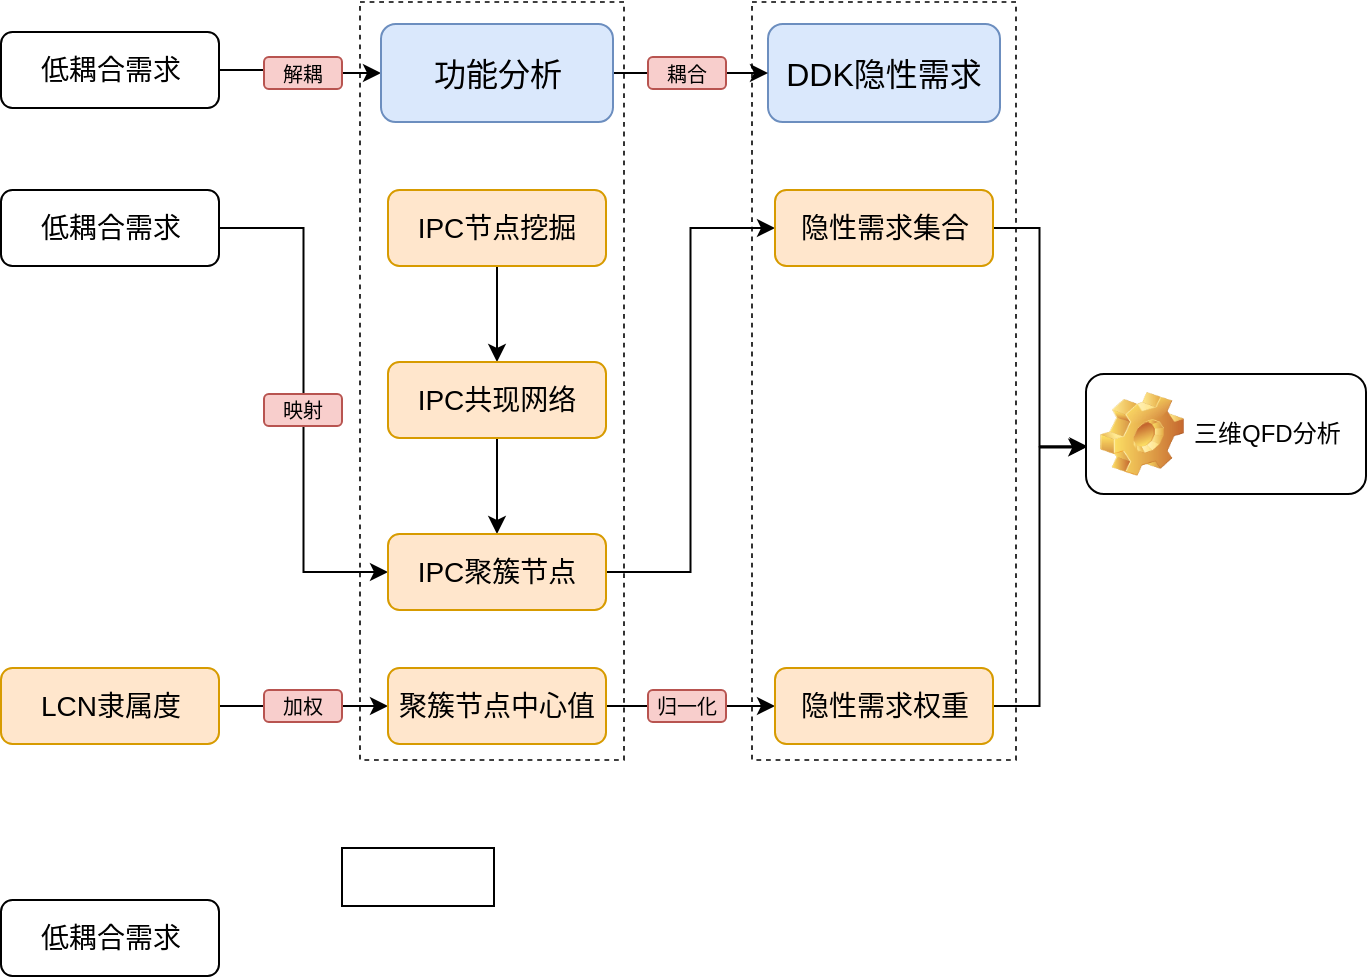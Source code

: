 <mxfile version="15.8.3" type="github">
  <diagram id="M1M83SFhqS-2MPcI5RJ8" name="Page-1">
    <mxGraphModel dx="938" dy="553" grid="0" gridSize="10" guides="1" tooltips="1" connect="1" arrows="1" fold="1" page="1" pageScale="1" pageWidth="850" pageHeight="1100" math="0" shadow="0">
      <root>
        <mxCell id="0" />
        <mxCell id="1" parent="0" />
        <mxCell id="2grvYnBt_li_lnd-i0Ok-10" style="edgeStyle=orthogonalEdgeStyle;rounded=0;orthogonalLoop=1;jettySize=auto;html=1;exitX=1;exitY=0.5;exitDx=0;exitDy=0;" parent="1" source="46Ah5Fe8832HUFm5TGMx-1" target="2grvYnBt_li_lnd-i0Ok-7" edge="1">
          <mxGeometry relative="1" as="geometry">
            <mxPoint x="206" y="174.0" as="sourcePoint" />
          </mxGeometry>
        </mxCell>
        <mxCell id="2grvYnBt_li_lnd-i0Ok-2" value="&lt;font style=&quot;font-size: 16px&quot;&gt;DDK隐性需求&lt;/font&gt;" style="rounded=1;whiteSpace=wrap;html=1;fillColor=#dae8fc;strokeColor=#6c8ebf;" parent="1" vertex="1">
          <mxGeometry x="477" y="144" width="116" height="49" as="geometry" />
        </mxCell>
        <mxCell id="2grvYnBt_li_lnd-i0Ok-12" style="edgeStyle=orthogonalEdgeStyle;rounded=0;orthogonalLoop=1;jettySize=auto;html=1;exitX=1;exitY=0.5;exitDx=0;exitDy=0;entryX=0;entryY=0.5;entryDx=0;entryDy=0;" parent="1" source="2grvYnBt_li_lnd-i0Ok-3" target="2grvYnBt_li_lnd-i0Ok-6" edge="1">
          <mxGeometry relative="1" as="geometry" />
        </mxCell>
        <mxCell id="2grvYnBt_li_lnd-i0Ok-3" value="&lt;font style=&quot;font-size: 14px&quot;&gt;低耦合需求&lt;/font&gt;" style="rounded=1;whiteSpace=wrap;html=1;" parent="1" vertex="1">
          <mxGeometry x="93.5" y="227" width="109" height="38" as="geometry" />
        </mxCell>
        <mxCell id="2grvYnBt_li_lnd-i0Ok-8" style="edgeStyle=orthogonalEdgeStyle;rounded=0;orthogonalLoop=1;jettySize=auto;html=1;exitX=0.5;exitY=1;exitDx=0;exitDy=0;" parent="1" source="2grvYnBt_li_lnd-i0Ok-4" target="2grvYnBt_li_lnd-i0Ok-5" edge="1">
          <mxGeometry relative="1" as="geometry" />
        </mxCell>
        <mxCell id="2grvYnBt_li_lnd-i0Ok-4" value="&lt;font style=&quot;font-size: 14px&quot;&gt;IPC节点挖掘&lt;/font&gt;" style="rounded=1;whiteSpace=wrap;html=1;fillColor=#ffe6cc;strokeColor=#d79b00;" parent="1" vertex="1">
          <mxGeometry x="287" y="227" width="109" height="38" as="geometry" />
        </mxCell>
        <mxCell id="2grvYnBt_li_lnd-i0Ok-9" style="edgeStyle=orthogonalEdgeStyle;rounded=0;orthogonalLoop=1;jettySize=auto;html=1;exitX=0.5;exitY=1;exitDx=0;exitDy=0;" parent="1" source="2grvYnBt_li_lnd-i0Ok-5" target="2grvYnBt_li_lnd-i0Ok-6" edge="1">
          <mxGeometry relative="1" as="geometry" />
        </mxCell>
        <mxCell id="2grvYnBt_li_lnd-i0Ok-5" value="&lt;font style=&quot;font-size: 14px&quot;&gt;IPC共现网络&lt;/font&gt;" style="rounded=1;whiteSpace=wrap;html=1;fillColor=#ffe6cc;strokeColor=#d79b00;" parent="1" vertex="1">
          <mxGeometry x="287" y="313" width="109" height="38" as="geometry" />
        </mxCell>
        <mxCell id="2grvYnBt_li_lnd-i0Ok-21" style="edgeStyle=orthogonalEdgeStyle;rounded=0;orthogonalLoop=1;jettySize=auto;html=1;entryX=0;entryY=0.5;entryDx=0;entryDy=0;" parent="1" source="2grvYnBt_li_lnd-i0Ok-6" target="2grvYnBt_li_lnd-i0Ok-18" edge="1">
          <mxGeometry relative="1" as="geometry" />
        </mxCell>
        <mxCell id="2grvYnBt_li_lnd-i0Ok-6" value="&lt;font style=&quot;font-size: 14px&quot;&gt;IPC聚簇节点&lt;/font&gt;" style="rounded=1;whiteSpace=wrap;html=1;fillColor=#ffe6cc;strokeColor=#d79b00;" parent="1" vertex="1">
          <mxGeometry x="287" y="399" width="109" height="38" as="geometry" />
        </mxCell>
        <mxCell id="2grvYnBt_li_lnd-i0Ok-11" style="edgeStyle=orthogonalEdgeStyle;rounded=0;orthogonalLoop=1;jettySize=auto;html=1;exitX=1;exitY=0.5;exitDx=0;exitDy=0;" parent="1" source="2grvYnBt_li_lnd-i0Ok-7" target="2grvYnBt_li_lnd-i0Ok-2" edge="1">
          <mxGeometry relative="1" as="geometry" />
        </mxCell>
        <mxCell id="2grvYnBt_li_lnd-i0Ok-7" value="&lt;font style=&quot;font-size: 16px&quot;&gt;功能分析&lt;/font&gt;" style="rounded=1;whiteSpace=wrap;html=1;fillColor=#dae8fc;strokeColor=#6c8ebf;" parent="1" vertex="1">
          <mxGeometry x="283.5" y="144" width="116" height="49" as="geometry" />
        </mxCell>
        <mxCell id="2grvYnBt_li_lnd-i0Ok-16" value="&lt;font style=&quot;font-size: 10px&quot;&gt;映射&lt;/font&gt;" style="rounded=1;whiteSpace=wrap;html=1;fillColor=#f8cecc;strokeColor=#b85450;" parent="1" vertex="1">
          <mxGeometry x="225" y="329" width="39" height="16" as="geometry" />
        </mxCell>
        <mxCell id="2grvYnBt_li_lnd-i0Ok-32" style="edgeStyle=orthogonalEdgeStyle;rounded=0;orthogonalLoop=1;jettySize=auto;html=1;entryX=0.005;entryY=0.602;entryDx=0;entryDy=0;entryPerimeter=0;" parent="1" source="2grvYnBt_li_lnd-i0Ok-18" target="2grvYnBt_li_lnd-i0Ok-30" edge="1">
          <mxGeometry relative="1" as="geometry" />
        </mxCell>
        <mxCell id="2grvYnBt_li_lnd-i0Ok-18" value="&lt;font style=&quot;font-size: 14px&quot;&gt;隐性需求集合&lt;/font&gt;" style="rounded=1;whiteSpace=wrap;html=1;fillColor=#ffe6cc;strokeColor=#d79b00;" parent="1" vertex="1">
          <mxGeometry x="480.5" y="227" width="109" height="38" as="geometry" />
        </mxCell>
        <mxCell id="2grvYnBt_li_lnd-i0Ok-19" value="&lt;span style=&quot;font-size: 10px&quot;&gt;解耦&lt;/span&gt;" style="rounded=1;whiteSpace=wrap;html=1;fillColor=#f8cecc;strokeColor=#b85450;" parent="1" vertex="1">
          <mxGeometry x="225" y="160.5" width="39" height="16" as="geometry" />
        </mxCell>
        <mxCell id="2grvYnBt_li_lnd-i0Ok-20" value="&lt;span style=&quot;font-size: 10px&quot;&gt;耦合&lt;/span&gt;" style="rounded=1;whiteSpace=wrap;html=1;fillColor=#f8cecc;strokeColor=#b85450;" parent="1" vertex="1">
          <mxGeometry x="417" y="160.5" width="39" height="16" as="geometry" />
        </mxCell>
        <mxCell id="2grvYnBt_li_lnd-i0Ok-24" style="edgeStyle=orthogonalEdgeStyle;rounded=0;orthogonalLoop=1;jettySize=auto;html=1;entryX=0;entryY=0.5;entryDx=0;entryDy=0;" parent="1" source="2grvYnBt_li_lnd-i0Ok-22" target="2grvYnBt_li_lnd-i0Ok-23" edge="1">
          <mxGeometry relative="1" as="geometry" />
        </mxCell>
        <mxCell id="2grvYnBt_li_lnd-i0Ok-22" value="&lt;font style=&quot;font-size: 14px&quot;&gt;LCN隶属度&lt;/font&gt;" style="rounded=1;whiteSpace=wrap;html=1;fillColor=#ffe6cc;strokeColor=#d79b00;" parent="1" vertex="1">
          <mxGeometry x="93.5" y="466" width="109" height="38" as="geometry" />
        </mxCell>
        <mxCell id="2grvYnBt_li_lnd-i0Ok-26" style="edgeStyle=orthogonalEdgeStyle;rounded=0;orthogonalLoop=1;jettySize=auto;html=1;entryX=0;entryY=0.5;entryDx=0;entryDy=0;" parent="1" source="2grvYnBt_li_lnd-i0Ok-23" target="2grvYnBt_li_lnd-i0Ok-25" edge="1">
          <mxGeometry relative="1" as="geometry" />
        </mxCell>
        <mxCell id="2grvYnBt_li_lnd-i0Ok-23" value="&lt;font style=&quot;font-size: 14px&quot;&gt;聚簇节点中心值&lt;/font&gt;" style="rounded=1;whiteSpace=wrap;html=1;fillColor=#ffe6cc;strokeColor=#d79b00;" parent="1" vertex="1">
          <mxGeometry x="287" y="466" width="109" height="38" as="geometry" />
        </mxCell>
        <mxCell id="2grvYnBt_li_lnd-i0Ok-34" style="edgeStyle=orthogonalEdgeStyle;rounded=0;orthogonalLoop=1;jettySize=auto;html=1;entryX=0.001;entryY=0.612;entryDx=0;entryDy=0;entryPerimeter=0;" parent="1" source="2grvYnBt_li_lnd-i0Ok-25" target="2grvYnBt_li_lnd-i0Ok-30" edge="1">
          <mxGeometry relative="1" as="geometry" />
        </mxCell>
        <mxCell id="2grvYnBt_li_lnd-i0Ok-25" value="&lt;span style=&quot;font-size: 14px&quot;&gt;隐性需求权重&lt;/span&gt;" style="rounded=1;whiteSpace=wrap;html=1;fillColor=#ffe6cc;strokeColor=#d79b00;" parent="1" vertex="1">
          <mxGeometry x="480.5" y="466" width="109" height="38" as="geometry" />
        </mxCell>
        <mxCell id="2grvYnBt_li_lnd-i0Ok-27" value="&lt;font style=&quot;font-size: 10px&quot;&gt;加权&lt;/font&gt;" style="rounded=1;whiteSpace=wrap;html=1;fillColor=#f8cecc;strokeColor=#b85450;" parent="1" vertex="1">
          <mxGeometry x="225" y="477" width="39" height="16" as="geometry" />
        </mxCell>
        <mxCell id="2grvYnBt_li_lnd-i0Ok-28" value="&lt;font style=&quot;font-size: 10px&quot;&gt;归一化&lt;/font&gt;" style="rounded=1;whiteSpace=wrap;html=1;fillColor=#f8cecc;strokeColor=#b85450;" parent="1" vertex="1">
          <mxGeometry x="417" y="477" width="39" height="16" as="geometry" />
        </mxCell>
        <mxCell id="2grvYnBt_li_lnd-i0Ok-30" value="&lt;span style=&quot;font-weight: normal&quot;&gt;三维QFD分析&lt;/span&gt;" style="label;whiteSpace=wrap;html=1;image=img/clipart/Gear_128x128.png" parent="1" vertex="1">
          <mxGeometry x="636" y="319" width="140" height="60" as="geometry" />
        </mxCell>
        <mxCell id="2grvYnBt_li_lnd-i0Ok-38" value="" style="rounded=0;whiteSpace=wrap;html=1;glass=0;shadow=0;sketch=0;fillColor=none;dashed=1;strokeWidth=0.8;" parent="1" vertex="1">
          <mxGeometry x="273" y="133" width="132" height="379" as="geometry" />
        </mxCell>
        <mxCell id="2grvYnBt_li_lnd-i0Ok-39" value="" style="rounded=0;whiteSpace=wrap;html=1;glass=0;shadow=0;sketch=0;fillColor=none;dashed=1;strokeWidth=0.8;" parent="1" vertex="1">
          <mxGeometry x="469" y="133" width="132" height="379" as="geometry" />
        </mxCell>
        <mxCell id="46Ah5Fe8832HUFm5TGMx-1" value="&lt;font style=&quot;font-size: 14px&quot;&gt;低耦合需求&lt;/font&gt;" style="rounded=1;whiteSpace=wrap;html=1;" vertex="1" parent="1">
          <mxGeometry x="93.5" y="148" width="109" height="38" as="geometry" />
        </mxCell>
        <mxCell id="46Ah5Fe8832HUFm5TGMx-3" value="&lt;font style=&quot;font-size: 14px&quot;&gt;低耦合需求&lt;/font&gt;" style="rounded=1;whiteSpace=wrap;html=1;" vertex="1" parent="1">
          <mxGeometry x="93.5" y="582" width="109" height="38" as="geometry" />
        </mxCell>
        <mxCell id="46Ah5Fe8832HUFm5TGMx-4" value="" style="rounded=0;whiteSpace=wrap;html=1;fontSize=14;" vertex="1" parent="1">
          <mxGeometry x="264" y="556" width="76" height="29" as="geometry" />
        </mxCell>
      </root>
    </mxGraphModel>
  </diagram>
</mxfile>
